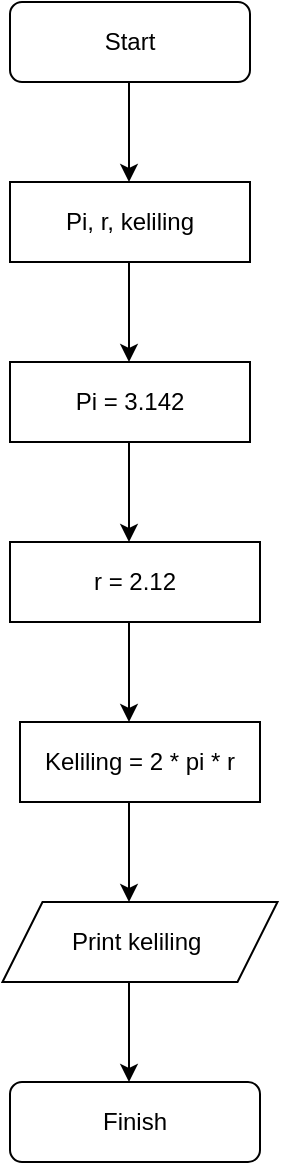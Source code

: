 <mxfile>
    <diagram id="rqYo5T_HnZRRbIkPdRAB" name="Page-1">
        <mxGraphModel dx="1072" dy="340" grid="1" gridSize="10" guides="1" tooltips="1" connect="1" arrows="1" fold="1" page="1" pageScale="1" pageWidth="850" pageHeight="1100" math="0" shadow="0">
            <root>
                <mxCell id="0"/>
                <mxCell id="1" parent="0"/>
                <mxCell id="2" value="Start" style="rounded=1;whiteSpace=wrap;html=1;" vertex="1" parent="1">
                    <mxGeometry x="350" y="10" width="120" height="40" as="geometry"/>
                </mxCell>
                <mxCell id="3" value="" style="endArrow=classic;html=1;" edge="1" parent="1">
                    <mxGeometry width="50" height="50" relative="1" as="geometry">
                        <mxPoint x="409.5" y="50" as="sourcePoint"/>
                        <mxPoint x="409.5" y="100" as="targetPoint"/>
                    </mxGeometry>
                </mxCell>
                <mxCell id="5" value="Pi, r, keliling" style="rounded=0;whiteSpace=wrap;html=1;" vertex="1" parent="1">
                    <mxGeometry x="350" y="100" width="120" height="40" as="geometry"/>
                </mxCell>
                <mxCell id="6" value="" style="endArrow=classic;html=1;" edge="1" parent="1">
                    <mxGeometry width="50" height="50" relative="1" as="geometry">
                        <mxPoint x="409.5" y="140" as="sourcePoint"/>
                        <mxPoint x="409.5" y="190" as="targetPoint"/>
                    </mxGeometry>
                </mxCell>
                <mxCell id="7" value="Pi = 3.142" style="rounded=0;whiteSpace=wrap;html=1;" vertex="1" parent="1">
                    <mxGeometry x="350" y="190" width="120" height="40" as="geometry"/>
                </mxCell>
                <mxCell id="8" value="" style="endArrow=classic;html=1;" edge="1" parent="1">
                    <mxGeometry width="50" height="50" relative="1" as="geometry">
                        <mxPoint x="409.5" y="230" as="sourcePoint"/>
                        <mxPoint x="409.5" y="280" as="targetPoint"/>
                    </mxGeometry>
                </mxCell>
                <mxCell id="9" value="" style="endArrow=classic;html=1;" edge="1" parent="1">
                    <mxGeometry width="50" height="50" relative="1" as="geometry">
                        <mxPoint x="409.5" y="320" as="sourcePoint"/>
                        <mxPoint x="409.5" y="370" as="targetPoint"/>
                    </mxGeometry>
                </mxCell>
                <mxCell id="10" value="r = 2.12" style="rounded=0;whiteSpace=wrap;html=1;" vertex="1" parent="1">
                    <mxGeometry x="350" y="280" width="125" height="40" as="geometry"/>
                </mxCell>
                <mxCell id="11" value="" style="endArrow=classic;html=1;" edge="1" parent="1">
                    <mxGeometry width="50" height="50" relative="1" as="geometry">
                        <mxPoint x="409.5" y="410" as="sourcePoint"/>
                        <mxPoint x="409.5" y="460" as="targetPoint"/>
                    </mxGeometry>
                </mxCell>
                <mxCell id="12" value="" style="endArrow=classic;html=1;" edge="1" parent="1">
                    <mxGeometry width="50" height="50" relative="1" as="geometry">
                        <mxPoint x="409.5" y="500" as="sourcePoint"/>
                        <mxPoint x="409.5" y="550" as="targetPoint"/>
                    </mxGeometry>
                </mxCell>
                <mxCell id="13" value="Print keliling&amp;nbsp;" style="shape=parallelogram;perimeter=parallelogramPerimeter;whiteSpace=wrap;html=1;fixedSize=1;" vertex="1" parent="1">
                    <mxGeometry x="346.25" y="460" width="137.5" height="40" as="geometry"/>
                </mxCell>
                <mxCell id="14" value="Keliling = 2 * pi * r" style="rounded=0;whiteSpace=wrap;html=1;" vertex="1" parent="1">
                    <mxGeometry x="355" y="370" width="120" height="40" as="geometry"/>
                </mxCell>
                <mxCell id="15" value="Finish" style="rounded=1;whiteSpace=wrap;html=1;" vertex="1" parent="1">
                    <mxGeometry x="350" y="550" width="125" height="40" as="geometry"/>
                </mxCell>
            </root>
        </mxGraphModel>
    </diagram>
</mxfile>